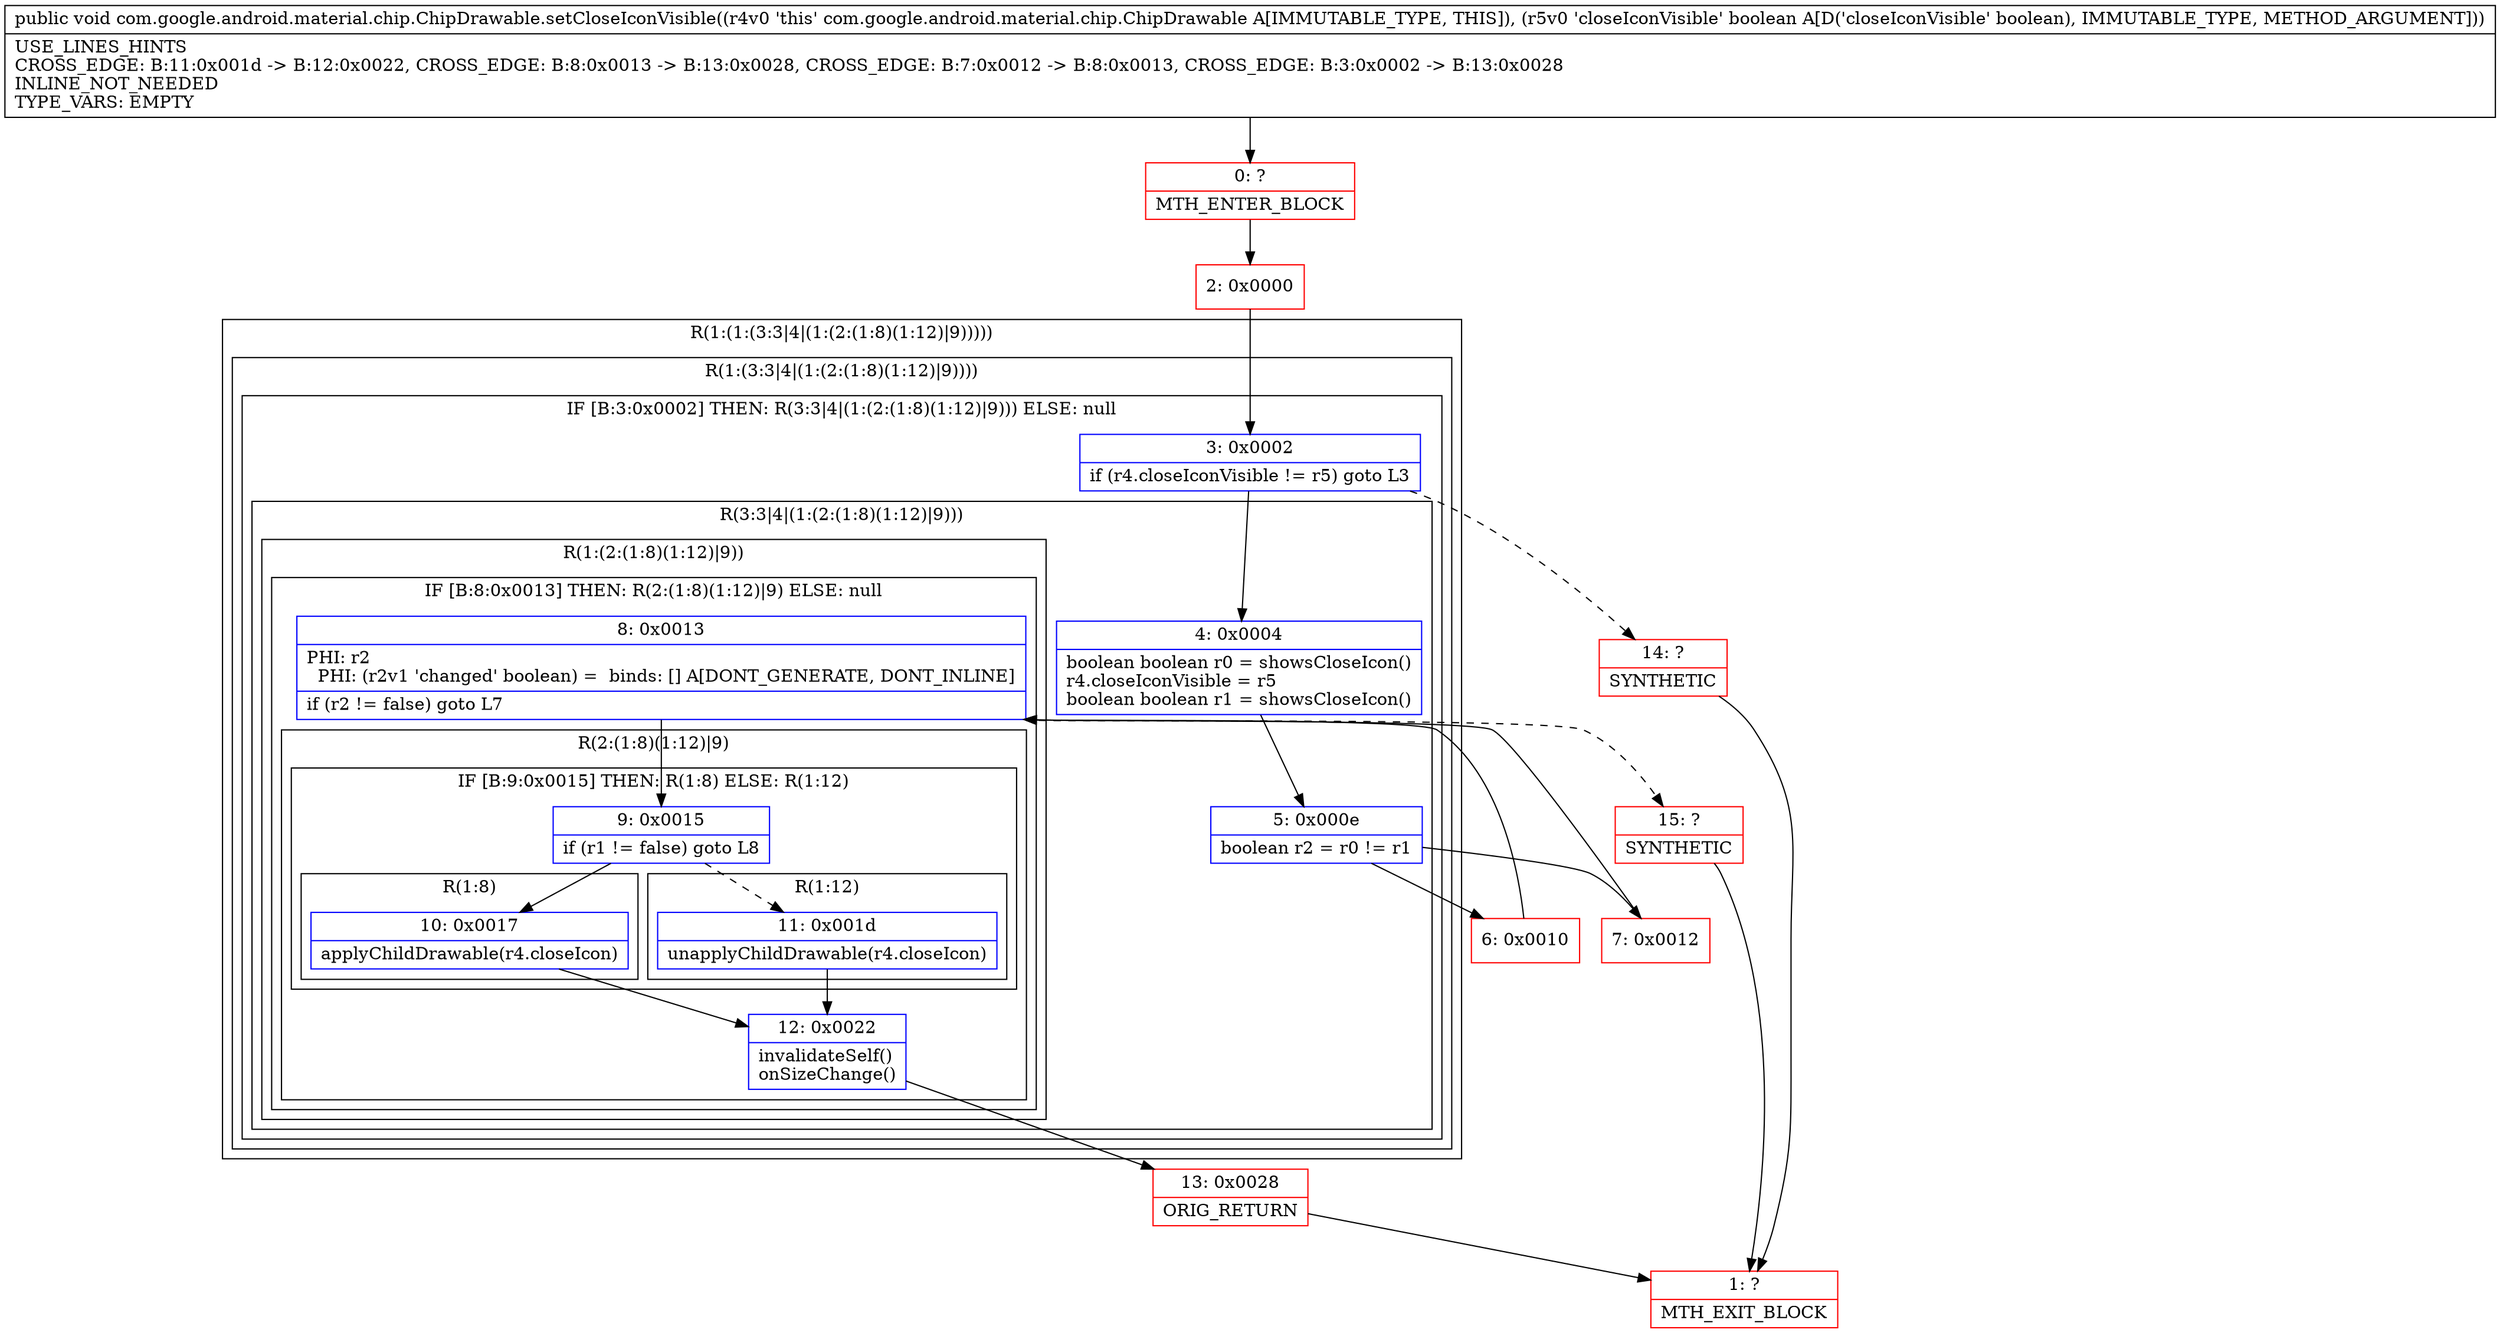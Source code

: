 digraph "CFG forcom.google.android.material.chip.ChipDrawable.setCloseIconVisible(Z)V" {
subgraph cluster_Region_1900476620 {
label = "R(1:(1:(3:3|4|(1:(2:(1:8)(1:12)|9)))))";
node [shape=record,color=blue];
subgraph cluster_Region_1659562573 {
label = "R(1:(3:3|4|(1:(2:(1:8)(1:12)|9))))";
node [shape=record,color=blue];
subgraph cluster_IfRegion_1165162322 {
label = "IF [B:3:0x0002] THEN: R(3:3|4|(1:(2:(1:8)(1:12)|9))) ELSE: null";
node [shape=record,color=blue];
Node_3 [shape=record,label="{3\:\ 0x0002|if (r4.closeIconVisible != r5) goto L3\l}"];
subgraph cluster_Region_1740032858 {
label = "R(3:3|4|(1:(2:(1:8)(1:12)|9)))";
node [shape=record,color=blue];
Node_4 [shape=record,label="{4\:\ 0x0004|boolean boolean r0 = showsCloseIcon()\lr4.closeIconVisible = r5\lboolean boolean r1 = showsCloseIcon()\l}"];
Node_5 [shape=record,label="{5\:\ 0x000e|boolean r2 = r0 != r1\l}"];
subgraph cluster_Region_1254053222 {
label = "R(1:(2:(1:8)(1:12)|9))";
node [shape=record,color=blue];
subgraph cluster_IfRegion_1020912873 {
label = "IF [B:8:0x0013] THEN: R(2:(1:8)(1:12)|9) ELSE: null";
node [shape=record,color=blue];
Node_8 [shape=record,label="{8\:\ 0x0013|PHI: r2 \l  PHI: (r2v1 'changed' boolean) =  binds: [] A[DONT_GENERATE, DONT_INLINE]\l|if (r2 != false) goto L7\l}"];
subgraph cluster_Region_217662565 {
label = "R(2:(1:8)(1:12)|9)";
node [shape=record,color=blue];
subgraph cluster_IfRegion_850466856 {
label = "IF [B:9:0x0015] THEN: R(1:8) ELSE: R(1:12)";
node [shape=record,color=blue];
Node_9 [shape=record,label="{9\:\ 0x0015|if (r1 != false) goto L8\l}"];
subgraph cluster_Region_963931957 {
label = "R(1:8)";
node [shape=record,color=blue];
Node_10 [shape=record,label="{10\:\ 0x0017|applyChildDrawable(r4.closeIcon)\l}"];
}
subgraph cluster_Region_1802426158 {
label = "R(1:12)";
node [shape=record,color=blue];
Node_11 [shape=record,label="{11\:\ 0x001d|unapplyChildDrawable(r4.closeIcon)\l}"];
}
}
Node_12 [shape=record,label="{12\:\ 0x0022|invalidateSelf()\lonSizeChange()\l}"];
}
}
}
}
}
}
}
Node_0 [shape=record,color=red,label="{0\:\ ?|MTH_ENTER_BLOCK\l}"];
Node_2 [shape=record,color=red,label="{2\:\ 0x0000}"];
Node_6 [shape=record,color=red,label="{6\:\ 0x0010}"];
Node_13 [shape=record,color=red,label="{13\:\ 0x0028|ORIG_RETURN\l}"];
Node_1 [shape=record,color=red,label="{1\:\ ?|MTH_EXIT_BLOCK\l}"];
Node_15 [shape=record,color=red,label="{15\:\ ?|SYNTHETIC\l}"];
Node_7 [shape=record,color=red,label="{7\:\ 0x0012}"];
Node_14 [shape=record,color=red,label="{14\:\ ?|SYNTHETIC\l}"];
MethodNode[shape=record,label="{public void com.google.android.material.chip.ChipDrawable.setCloseIconVisible((r4v0 'this' com.google.android.material.chip.ChipDrawable A[IMMUTABLE_TYPE, THIS]), (r5v0 'closeIconVisible' boolean A[D('closeIconVisible' boolean), IMMUTABLE_TYPE, METHOD_ARGUMENT]))  | USE_LINES_HINTS\lCROSS_EDGE: B:11:0x001d \-\> B:12:0x0022, CROSS_EDGE: B:8:0x0013 \-\> B:13:0x0028, CROSS_EDGE: B:7:0x0012 \-\> B:8:0x0013, CROSS_EDGE: B:3:0x0002 \-\> B:13:0x0028\lINLINE_NOT_NEEDED\lTYPE_VARS: EMPTY\l}"];
MethodNode -> Node_0;Node_3 -> Node_4;
Node_3 -> Node_14[style=dashed];
Node_4 -> Node_5;
Node_5 -> Node_6;
Node_5 -> Node_7;
Node_8 -> Node_9;
Node_8 -> Node_15[style=dashed];
Node_9 -> Node_10;
Node_9 -> Node_11[style=dashed];
Node_10 -> Node_12;
Node_11 -> Node_12;
Node_12 -> Node_13;
Node_0 -> Node_2;
Node_2 -> Node_3;
Node_6 -> Node_8;
Node_13 -> Node_1;
Node_15 -> Node_1;
Node_7 -> Node_8;
Node_14 -> Node_1;
}


